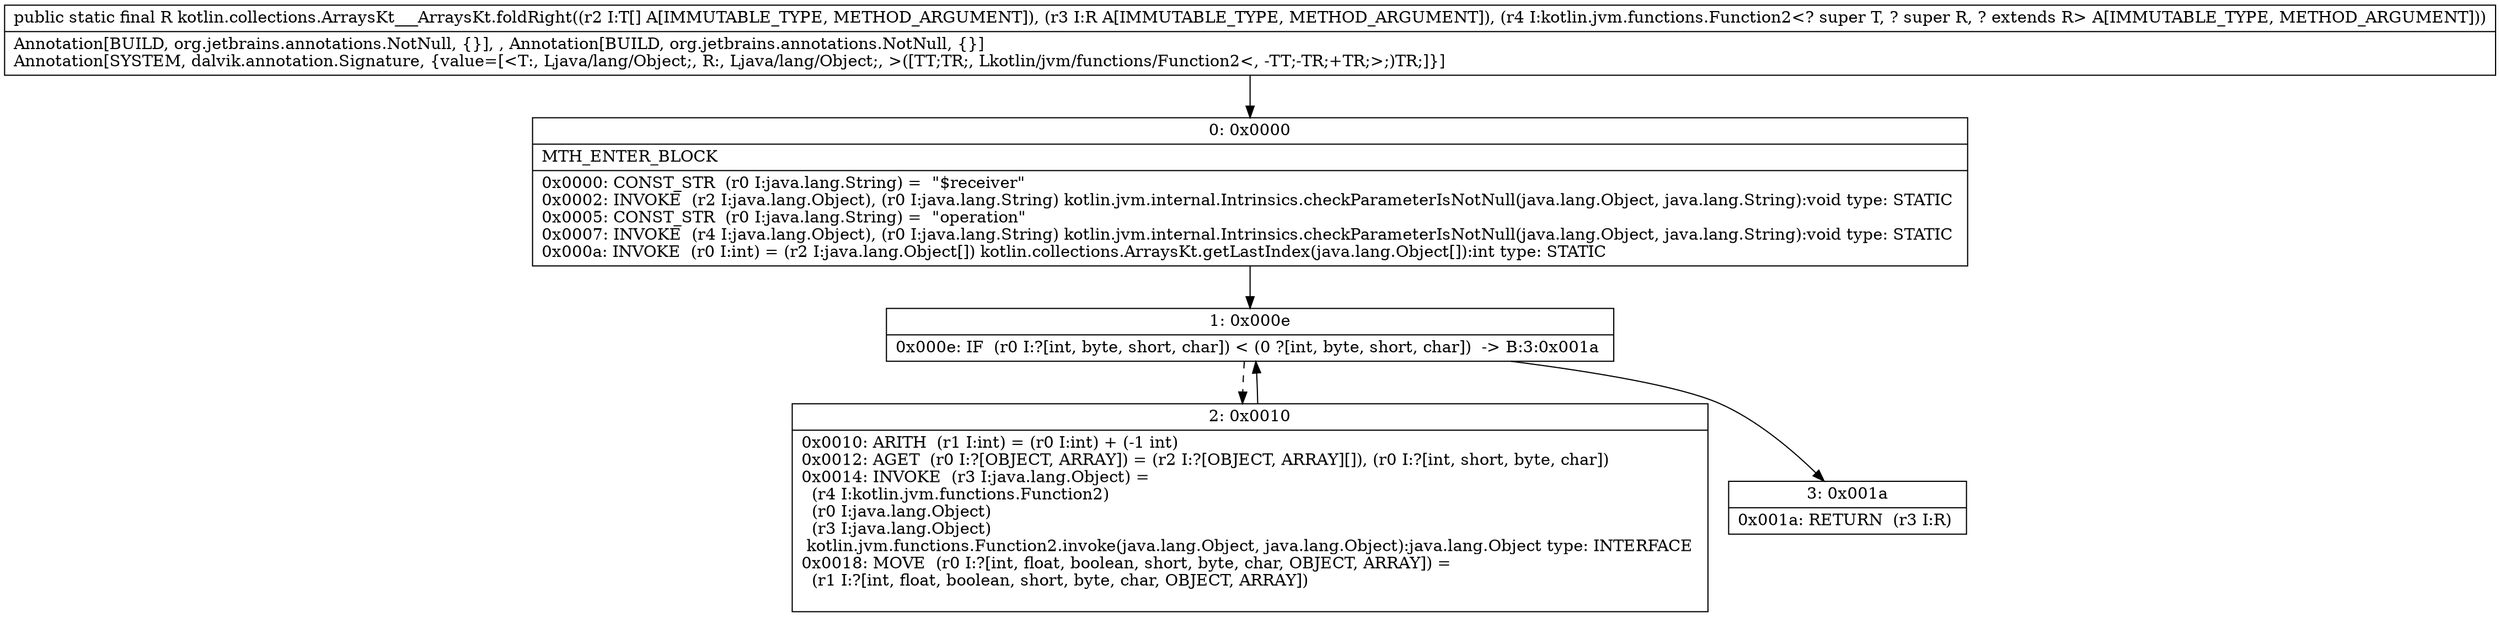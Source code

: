 digraph "CFG forkotlin.collections.ArraysKt___ArraysKt.foldRight([Ljava\/lang\/Object;Ljava\/lang\/Object;Lkotlin\/jvm\/functions\/Function2;)Ljava\/lang\/Object;" {
Node_0 [shape=record,label="{0\:\ 0x0000|MTH_ENTER_BLOCK\l|0x0000: CONST_STR  (r0 I:java.lang.String) =  \"$receiver\" \l0x0002: INVOKE  (r2 I:java.lang.Object), (r0 I:java.lang.String) kotlin.jvm.internal.Intrinsics.checkParameterIsNotNull(java.lang.Object, java.lang.String):void type: STATIC \l0x0005: CONST_STR  (r0 I:java.lang.String) =  \"operation\" \l0x0007: INVOKE  (r4 I:java.lang.Object), (r0 I:java.lang.String) kotlin.jvm.internal.Intrinsics.checkParameterIsNotNull(java.lang.Object, java.lang.String):void type: STATIC \l0x000a: INVOKE  (r0 I:int) = (r2 I:java.lang.Object[]) kotlin.collections.ArraysKt.getLastIndex(java.lang.Object[]):int type: STATIC \l}"];
Node_1 [shape=record,label="{1\:\ 0x000e|0x000e: IF  (r0 I:?[int, byte, short, char]) \< (0 ?[int, byte, short, char])  \-\> B:3:0x001a \l}"];
Node_2 [shape=record,label="{2\:\ 0x0010|0x0010: ARITH  (r1 I:int) = (r0 I:int) + (\-1 int) \l0x0012: AGET  (r0 I:?[OBJECT, ARRAY]) = (r2 I:?[OBJECT, ARRAY][]), (r0 I:?[int, short, byte, char]) \l0x0014: INVOKE  (r3 I:java.lang.Object) = \l  (r4 I:kotlin.jvm.functions.Function2)\l  (r0 I:java.lang.Object)\l  (r3 I:java.lang.Object)\l kotlin.jvm.functions.Function2.invoke(java.lang.Object, java.lang.Object):java.lang.Object type: INTERFACE \l0x0018: MOVE  (r0 I:?[int, float, boolean, short, byte, char, OBJECT, ARRAY]) = \l  (r1 I:?[int, float, boolean, short, byte, char, OBJECT, ARRAY])\l \l}"];
Node_3 [shape=record,label="{3\:\ 0x001a|0x001a: RETURN  (r3 I:R) \l}"];
MethodNode[shape=record,label="{public static final R kotlin.collections.ArraysKt___ArraysKt.foldRight((r2 I:T[] A[IMMUTABLE_TYPE, METHOD_ARGUMENT]), (r3 I:R A[IMMUTABLE_TYPE, METHOD_ARGUMENT]), (r4 I:kotlin.jvm.functions.Function2\<? super T, ? super R, ? extends R\> A[IMMUTABLE_TYPE, METHOD_ARGUMENT]))  | Annotation[BUILD, org.jetbrains.annotations.NotNull, \{\}], , Annotation[BUILD, org.jetbrains.annotations.NotNull, \{\}]\lAnnotation[SYSTEM, dalvik.annotation.Signature, \{value=[\<T:, Ljava\/lang\/Object;, R:, Ljava\/lang\/Object;, \>([TT;TR;, Lkotlin\/jvm\/functions\/Function2\<, \-TT;\-TR;+TR;\>;)TR;]\}]\l}"];
MethodNode -> Node_0;
Node_0 -> Node_1;
Node_1 -> Node_2[style=dashed];
Node_1 -> Node_3;
Node_2 -> Node_1;
}

